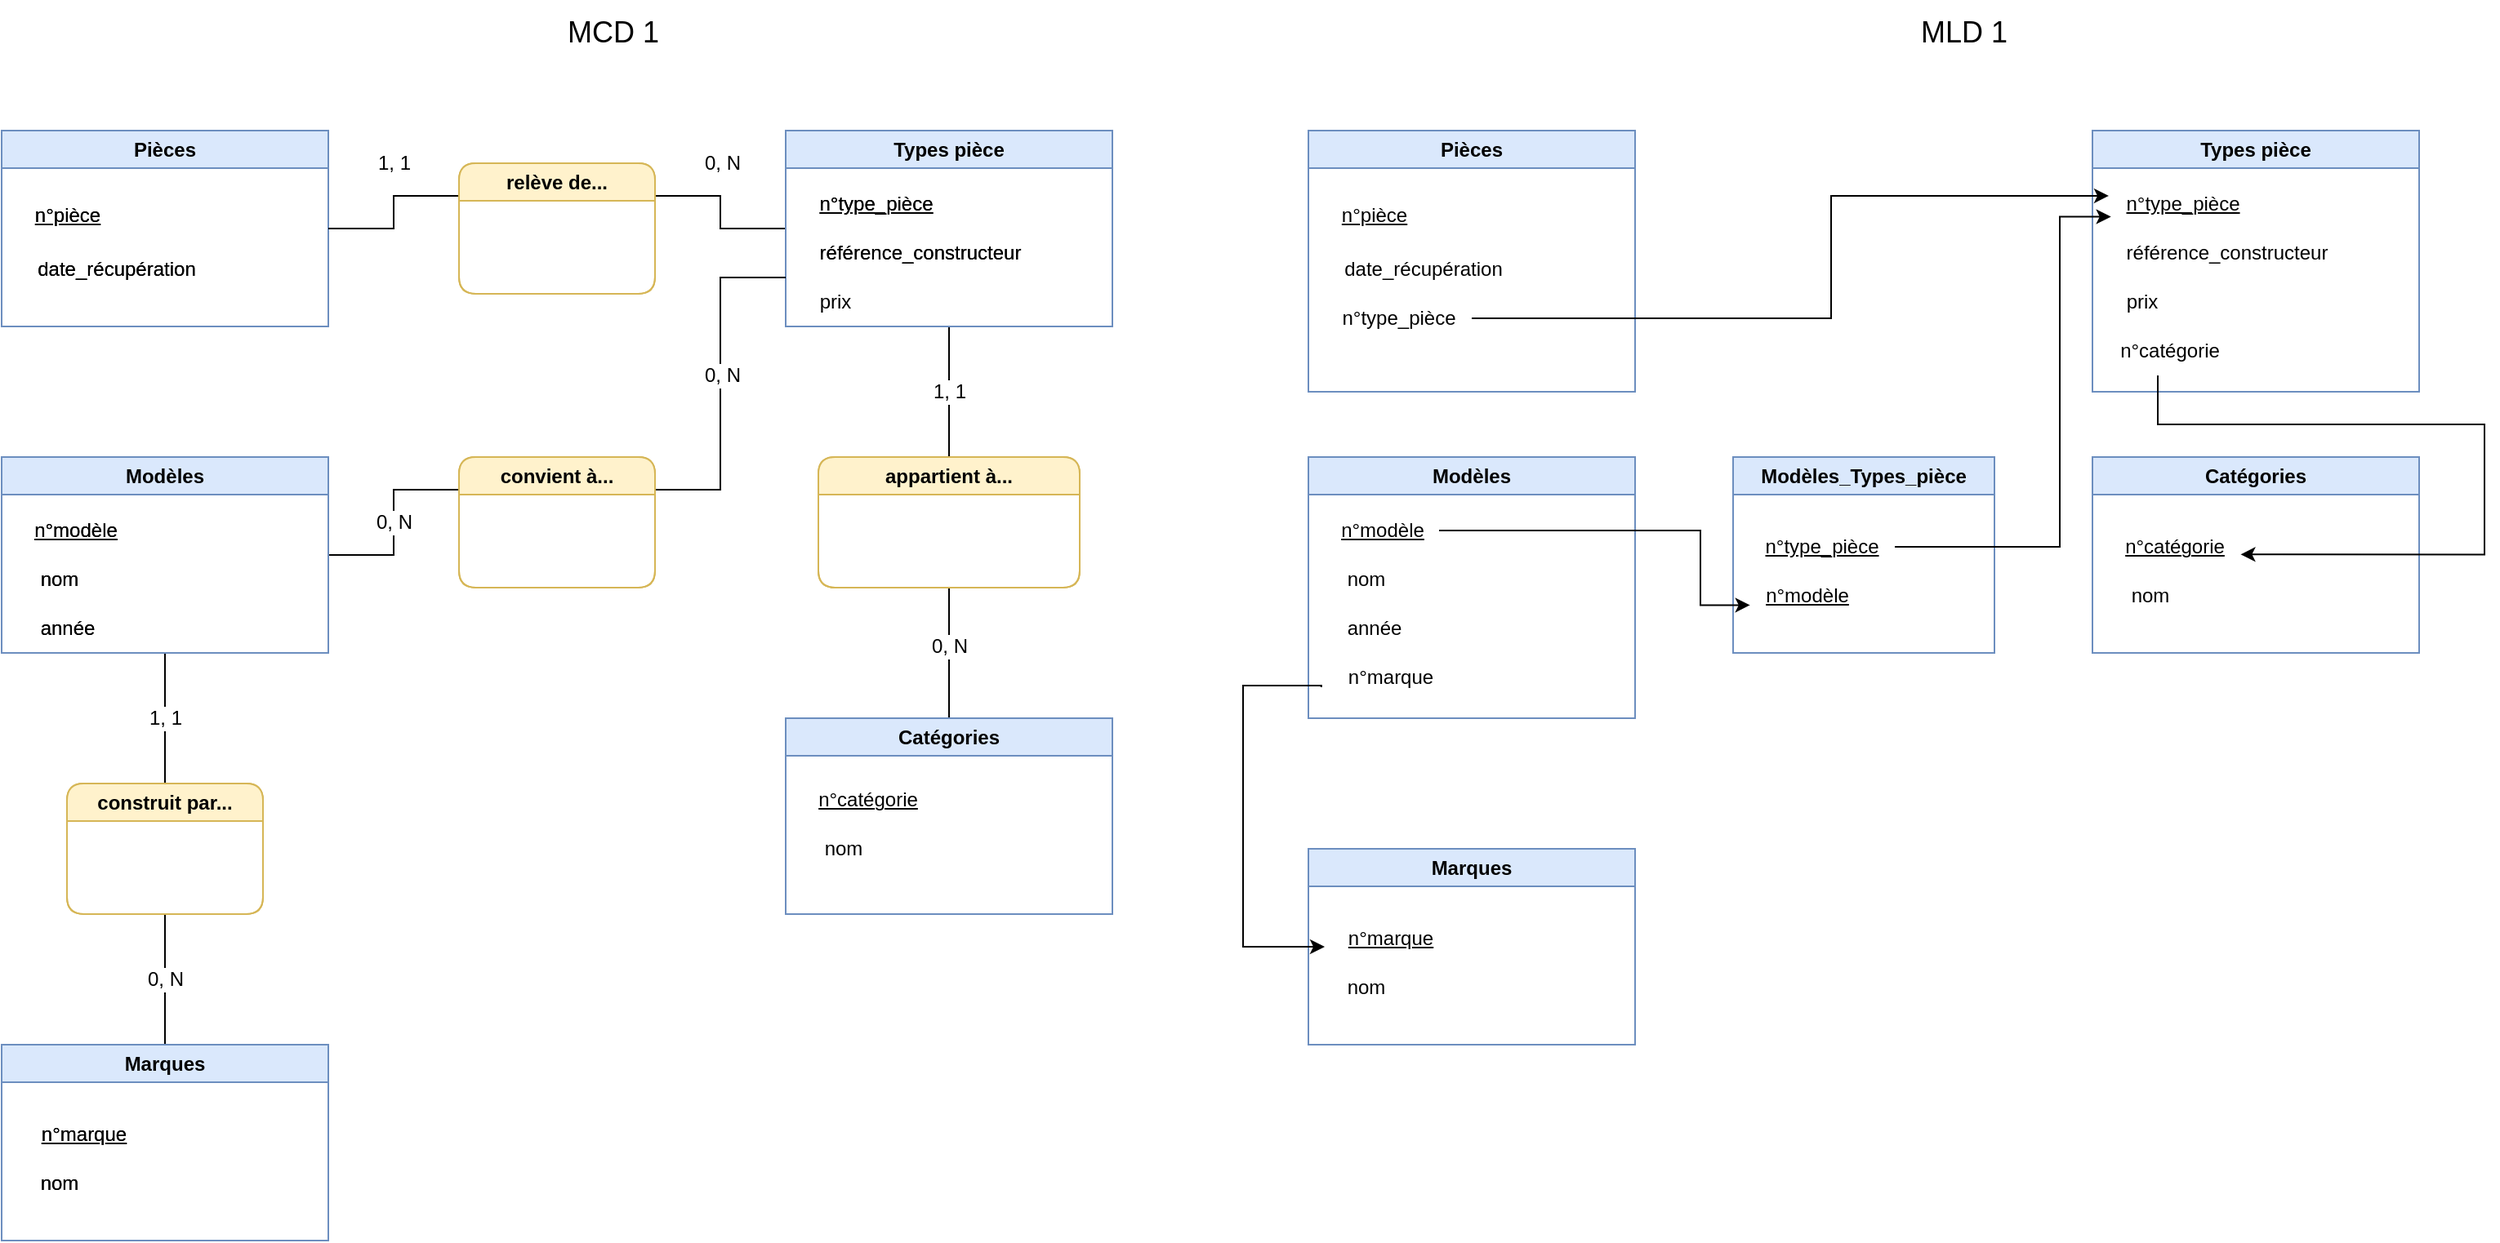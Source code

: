 <mxfile version="20.8.1" type="device"><diagram id="wQi-CcSZTAEYaDfDDdPd" name="Page-1"><mxGraphModel dx="1728" dy="930" grid="1" gridSize="10" guides="1" tooltips="1" connect="1" arrows="1" fold="1" page="1" pageScale="1" pageWidth="827" pageHeight="1169" math="0" shadow="0"><root><mxCell id="0"/><mxCell id="1" parent="0"/><mxCell id="KiW7F5-i0xaw5I_4cR1B-24" style="edgeStyle=orthogonalEdgeStyle;rounded=0;orthogonalLoop=1;jettySize=auto;html=1;entryX=0;entryY=0.25;entryDx=0;entryDy=0;fontSize=12;endArrow=none;endFill=0;" parent="1" source="KiW7F5-i0xaw5I_4cR1B-1" target="KiW7F5-i0xaw5I_4cR1B-20" edge="1"><mxGeometry relative="1" as="geometry"/></mxCell><mxCell id="KiW7F5-i0xaw5I_4cR1B-45" value="1, 1" style="edgeLabel;html=1;align=center;verticalAlign=middle;resizable=0;points=[];fontSize=12;" parent="KiW7F5-i0xaw5I_4cR1B-24" vertex="1" connectable="0"><mxGeometry x="-0.455" relative="1" as="geometry"><mxPoint x="13" y="-40" as="offset"/></mxGeometry></mxCell><mxCell id="KiW7F5-i0xaw5I_4cR1B-1" value="Pièces" style="swimlane;whiteSpace=wrap;html=1;fillColor=#dae8fc;strokeColor=#6c8ebf;" parent="1" vertex="1"><mxGeometry x="40" y="120" width="200" height="120" as="geometry"/></mxCell><mxCell id="KiW7F5-i0xaw5I_4cR1B-3" value="&lt;font style=&quot;font-size: 12px;&quot;&gt;&lt;u&gt;n°pièce&lt;/u&gt;&lt;/font&gt;" style="text;html=1;align=center;verticalAlign=middle;resizable=0;points=[];autosize=1;strokeColor=none;fillColor=none;fontSize=18;" parent="KiW7F5-i0xaw5I_4cR1B-1" vertex="1"><mxGeometry x="10" y="30" width="60" height="40" as="geometry"/></mxCell><mxCell id="KiW7F5-i0xaw5I_4cR1B-10" value="date_récupération" style="text;html=1;align=center;verticalAlign=middle;resizable=0;points=[];autosize=1;strokeColor=none;fillColor=none;fontSize=12;" parent="KiW7F5-i0xaw5I_4cR1B-1" vertex="1"><mxGeometry x="10" y="70" width="120" height="30" as="geometry"/></mxCell><mxCell id="KiW7F5-i0xaw5I_4cR1B-2" value="&lt;font style=&quot;font-size: 18px;&quot;&gt;MCD 1&lt;/font&gt;" style="text;html=1;align=center;verticalAlign=middle;resizable=0;points=[];autosize=1;strokeColor=none;fillColor=none;" parent="1" vertex="1"><mxGeometry x="374" y="40" width="80" height="40" as="geometry"/></mxCell><mxCell id="KiW7F5-i0xaw5I_4cR1B-17" style="edgeStyle=orthogonalEdgeStyle;rounded=0;orthogonalLoop=1;jettySize=auto;html=1;entryX=0.5;entryY=0;entryDx=0;entryDy=0;fontSize=12;endArrow=none;endFill=0;" parent="1" source="KiW7F5-i0xaw5I_4cR1B-4" target="KiW7F5-i0xaw5I_4cR1B-16" edge="1"><mxGeometry relative="1" as="geometry"/></mxCell><mxCell id="KiW7F5-i0xaw5I_4cR1B-47" value="1, 1" style="edgeLabel;html=1;align=center;verticalAlign=middle;resizable=0;points=[];fontSize=12;" parent="KiW7F5-i0xaw5I_4cR1B-17" vertex="1" connectable="0"><mxGeometry x="-0.302" y="3" relative="1" as="geometry"><mxPoint x="-3" y="12" as="offset"/></mxGeometry></mxCell><mxCell id="KiW7F5-i0xaw5I_4cR1B-23" style="edgeStyle=orthogonalEdgeStyle;rounded=0;orthogonalLoop=1;jettySize=auto;html=1;entryX=1;entryY=0.25;entryDx=0;entryDy=0;fontSize=12;endArrow=none;endFill=0;" parent="1" source="KiW7F5-i0xaw5I_4cR1B-4" target="KiW7F5-i0xaw5I_4cR1B-20" edge="1"><mxGeometry relative="1" as="geometry"/></mxCell><mxCell id="KiW7F5-i0xaw5I_4cR1B-46" value="0, N" style="edgeLabel;html=1;align=center;verticalAlign=middle;resizable=0;points=[];fontSize=12;" parent="KiW7F5-i0xaw5I_4cR1B-23" vertex="1" connectable="0"><mxGeometry x="0.428" y="-1" relative="1" as="geometry"><mxPoint x="12" y="-19" as="offset"/></mxGeometry></mxCell><mxCell id="KiW7F5-i0xaw5I_4cR1B-4" value="Types pièce" style="swimlane;whiteSpace=wrap;html=1;fontSize=12;fillColor=#dae8fc;strokeColor=#6c8ebf;" parent="1" vertex="1"><mxGeometry x="520" y="120" width="200" height="120" as="geometry"/></mxCell><mxCell id="KiW7F5-i0xaw5I_4cR1B-5" value="&lt;u&gt;n°type_pièce&lt;/u&gt;" style="text;html=1;align=center;verticalAlign=middle;resizable=0;points=[];autosize=1;strokeColor=none;fillColor=none;fontSize=12;" parent="KiW7F5-i0xaw5I_4cR1B-4" vertex="1"><mxGeometry x="10" y="30" width="90" height="30" as="geometry"/></mxCell><mxCell id="KiW7F5-i0xaw5I_4cR1B-19" value="référence_constructeur" style="text;html=1;align=center;verticalAlign=middle;resizable=0;points=[];autosize=1;strokeColor=none;fillColor=none;fontSize=12;" parent="KiW7F5-i0xaw5I_4cR1B-4" vertex="1"><mxGeometry x="7" y="60" width="150" height="30" as="geometry"/></mxCell><mxCell id="KiW7F5-i0xaw5I_4cR1B-18" style="edgeStyle=orthogonalEdgeStyle;rounded=0;orthogonalLoop=1;jettySize=auto;html=1;entryX=0.5;entryY=1;entryDx=0;entryDy=0;fontSize=12;endArrow=none;endFill=0;" parent="1" source="KiW7F5-i0xaw5I_4cR1B-6" target="KiW7F5-i0xaw5I_4cR1B-16" edge="1"><mxGeometry relative="1" as="geometry"/></mxCell><mxCell id="KiW7F5-i0xaw5I_4cR1B-48" value="0, N" style="edgeLabel;html=1;align=center;verticalAlign=middle;resizable=0;points=[];fontSize=12;" parent="KiW7F5-i0xaw5I_4cR1B-18" vertex="1" connectable="0"><mxGeometry x="-0.222" y="-2" relative="1" as="geometry"><mxPoint x="-2" y="-13" as="offset"/></mxGeometry></mxCell><mxCell id="KiW7F5-i0xaw5I_4cR1B-6" value="Catégories" style="swimlane;whiteSpace=wrap;html=1;fontSize=12;fillColor=#dae8fc;strokeColor=#6c8ebf;" parent="1" vertex="1"><mxGeometry x="520" y="480" width="200" height="120" as="geometry"/></mxCell><mxCell id="KiW7F5-i0xaw5I_4cR1B-7" value="&lt;u&gt;n°catégorie&lt;/u&gt;" style="text;html=1;align=center;verticalAlign=middle;resizable=0;points=[];autosize=1;strokeColor=none;fillColor=none;fontSize=12;" parent="KiW7F5-i0xaw5I_4cR1B-6" vertex="1"><mxGeometry x="10" y="35" width="80" height="30" as="geometry"/></mxCell><mxCell id="KiW7F5-i0xaw5I_4cR1B-8" value="nom" style="text;html=1;align=center;verticalAlign=middle;resizable=0;points=[];autosize=1;strokeColor=none;fillColor=none;fontSize=12;" parent="KiW7F5-i0xaw5I_4cR1B-6" vertex="1"><mxGeometry x="10" y="65" width="50" height="30" as="geometry"/></mxCell><mxCell id="KiW7F5-i0xaw5I_4cR1B-78" value="construit par..." style="swimlane;whiteSpace=wrap;html=1;rounded=1;fontSize=12;fillColor=#fff2cc;strokeColor=#d6b656;" parent="KiW7F5-i0xaw5I_4cR1B-6" vertex="1"><mxGeometry x="-440" y="40" width="120" height="80" as="geometry"/></mxCell><mxCell id="KiW7F5-i0xaw5I_4cR1B-79" value="Marques" style="swimlane;whiteSpace=wrap;html=1;rounded=0;fontSize=12;fillColor=#dae8fc;strokeColor=#6c8ebf;" parent="KiW7F5-i0xaw5I_4cR1B-6" vertex="1"><mxGeometry x="-480" y="200" width="200" height="120" as="geometry"/></mxCell><mxCell id="KiW7F5-i0xaw5I_4cR1B-80" value="&lt;u&gt;n°marque&lt;/u&gt;" style="text;html=1;align=center;verticalAlign=middle;resizable=0;points=[];autosize=1;strokeColor=none;fillColor=none;fontSize=12;rounded=0;" parent="KiW7F5-i0xaw5I_4cR1B-79" vertex="1"><mxGeometry x="10" y="40" width="80" height="30" as="geometry"/></mxCell><mxCell id="KiW7F5-i0xaw5I_4cR1B-81" value="nom" style="text;html=1;align=center;verticalAlign=middle;resizable=0;points=[];autosize=1;strokeColor=none;fillColor=none;fontSize=12;" parent="KiW7F5-i0xaw5I_4cR1B-79" vertex="1"><mxGeometry x="10" y="70" width="50" height="30" as="geometry"/></mxCell><mxCell id="KiW7F5-i0xaw5I_4cR1B-82" style="edgeStyle=orthogonalEdgeStyle;rounded=0;orthogonalLoop=1;jettySize=auto;html=1;entryX=0.5;entryY=1;entryDx=0;entryDy=0;fontSize=12;endArrow=none;endFill=0;exitX=0.5;exitY=0;exitDx=0;exitDy=0;" parent="KiW7F5-i0xaw5I_4cR1B-6" source="KiW7F5-i0xaw5I_4cR1B-79" target="KiW7F5-i0xaw5I_4cR1B-78" edge="1"><mxGeometry relative="1" as="geometry"/></mxCell><mxCell id="KiW7F5-i0xaw5I_4cR1B-83" value="0, N" style="edgeLabel;html=1;align=center;verticalAlign=middle;resizable=0;points=[];fontSize=12;" parent="KiW7F5-i0xaw5I_4cR1B-82" vertex="1" connectable="0"><mxGeometry x="0.198" relative="1" as="geometry"><mxPoint y="8" as="offset"/></mxGeometry></mxCell><mxCell id="KiW7F5-i0xaw5I_4cR1B-84" style="edgeStyle=orthogonalEdgeStyle;rounded=0;orthogonalLoop=1;jettySize=auto;html=1;entryX=0.5;entryY=0;entryDx=0;entryDy=0;fontSize=12;endArrow=none;endFill=0;exitX=0.5;exitY=1;exitDx=0;exitDy=0;" parent="KiW7F5-i0xaw5I_4cR1B-6" source="KiW7F5-i0xaw5I_4cR1B-86" target="KiW7F5-i0xaw5I_4cR1B-78" edge="1"><mxGeometry relative="1" as="geometry"><mxPoint x="-380" y="320" as="sourcePoint"/></mxGeometry></mxCell><mxCell id="KiW7F5-i0xaw5I_4cR1B-85" value="1, 1" style="edgeLabel;html=1;align=center;verticalAlign=middle;resizable=0;points=[];fontSize=12;" parent="KiW7F5-i0xaw5I_4cR1B-84" vertex="1" connectable="0"><mxGeometry x="-0.319" relative="1" as="geometry"><mxPoint y="13" as="offset"/></mxGeometry></mxCell><mxCell id="KiW7F5-i0xaw5I_4cR1B-86" value="Modèles" style="swimlane;whiteSpace=wrap;html=1;rounded=0;fontSize=12;fillColor=#dae8fc;strokeColor=#6c8ebf;" parent="KiW7F5-i0xaw5I_4cR1B-6" vertex="1"><mxGeometry x="-480" y="-160" width="200" height="120" as="geometry"/></mxCell><mxCell id="KiW7F5-i0xaw5I_4cR1B-87" value="&lt;u&gt;n°modèle&lt;/u&gt;" style="text;html=1;align=center;verticalAlign=middle;resizable=0;points=[];autosize=1;strokeColor=none;fillColor=none;fontSize=12;" parent="KiW7F5-i0xaw5I_4cR1B-86" vertex="1"><mxGeometry x="10" y="30" width="70" height="30" as="geometry"/></mxCell><mxCell id="KiW7F5-i0xaw5I_4cR1B-88" value="nom" style="text;html=1;align=center;verticalAlign=middle;resizable=0;points=[];autosize=1;strokeColor=none;fillColor=none;fontSize=12;" parent="KiW7F5-i0xaw5I_4cR1B-86" vertex="1"><mxGeometry x="10" y="60" width="50" height="30" as="geometry"/></mxCell><mxCell id="KiW7F5-i0xaw5I_4cR1B-89" value="année" style="text;html=1;align=center;verticalAlign=middle;resizable=0;points=[];autosize=1;strokeColor=none;fillColor=none;fontSize=12;" parent="KiW7F5-i0xaw5I_4cR1B-86" vertex="1"><mxGeometry x="10" y="90" width="60" height="30" as="geometry"/></mxCell><mxCell id="KiW7F5-i0xaw5I_4cR1B-90" value="Pièces" style="swimlane;whiteSpace=wrap;html=1;fillColor=#dae8fc;strokeColor=#6c8ebf;" parent="KiW7F5-i0xaw5I_4cR1B-6" vertex="1"><mxGeometry x="-480" y="-360" width="200" height="120" as="geometry"/></mxCell><mxCell id="KiW7F5-i0xaw5I_4cR1B-91" value="&lt;font style=&quot;font-size: 12px;&quot;&gt;&lt;u&gt;n°pièce&lt;/u&gt;&lt;/font&gt;" style="text;html=1;align=center;verticalAlign=middle;resizable=0;points=[];autosize=1;strokeColor=none;fillColor=none;fontSize=18;" parent="KiW7F5-i0xaw5I_4cR1B-90" vertex="1"><mxGeometry x="10" y="30" width="60" height="40" as="geometry"/></mxCell><mxCell id="KiW7F5-i0xaw5I_4cR1B-92" value="date_récupération" style="text;html=1;align=center;verticalAlign=middle;resizable=0;points=[];autosize=1;strokeColor=none;fillColor=none;fontSize=12;" parent="KiW7F5-i0xaw5I_4cR1B-90" vertex="1"><mxGeometry x="10" y="70" width="120" height="30" as="geometry"/></mxCell><mxCell id="KiW7F5-i0xaw5I_4cR1B-93" style="edgeStyle=orthogonalEdgeStyle;rounded=0;orthogonalLoop=1;jettySize=auto;html=1;entryX=0;entryY=0.25;entryDx=0;entryDy=0;fontSize=12;endArrow=none;endFill=0;" parent="KiW7F5-i0xaw5I_4cR1B-6" source="KiW7F5-i0xaw5I_4cR1B-90" target="KiW7F5-i0xaw5I_4cR1B-95" edge="1"><mxGeometry relative="1" as="geometry"/></mxCell><mxCell id="KiW7F5-i0xaw5I_4cR1B-94" value="1, 1" style="edgeLabel;html=1;align=center;verticalAlign=middle;resizable=0;points=[];fontSize=12;" parent="KiW7F5-i0xaw5I_4cR1B-93" vertex="1" connectable="0"><mxGeometry x="-0.455" relative="1" as="geometry"><mxPoint x="13" y="-40" as="offset"/></mxGeometry></mxCell><mxCell id="KiW7F5-i0xaw5I_4cR1B-95" value="relève de..." style="swimlane;whiteSpace=wrap;html=1;rounded=1;fontSize=12;fillColor=#fff2cc;strokeColor=#d6b656;" parent="KiW7F5-i0xaw5I_4cR1B-6" vertex="1"><mxGeometry x="-200" y="-340" width="120" height="80" as="geometry"/></mxCell><mxCell id="KiW7F5-i0xaw5I_4cR1B-96" value="convient à..." style="swimlane;whiteSpace=wrap;html=1;rounded=1;fontSize=12;fillColor=#fff2cc;strokeColor=#d6b656;" parent="KiW7F5-i0xaw5I_4cR1B-6" vertex="1"><mxGeometry x="-200" y="-160" width="120" height="80" as="geometry"/></mxCell><mxCell id="KiW7F5-i0xaw5I_4cR1B-97" style="edgeStyle=orthogonalEdgeStyle;rounded=0;orthogonalLoop=1;jettySize=auto;html=1;entryX=0;entryY=0.25;entryDx=0;entryDy=0;fontSize=12;endArrow=none;endFill=0;" parent="KiW7F5-i0xaw5I_4cR1B-6" source="KiW7F5-i0xaw5I_4cR1B-86" target="KiW7F5-i0xaw5I_4cR1B-96" edge="1"><mxGeometry relative="1" as="geometry"/></mxCell><mxCell id="KiW7F5-i0xaw5I_4cR1B-98" value="0, N" style="edgeLabel;html=1;align=center;verticalAlign=middle;resizable=0;points=[];fontSize=12;" parent="KiW7F5-i0xaw5I_4cR1B-97" vertex="1" connectable="0"><mxGeometry x="-0.333" y="-2" relative="1" as="geometry"><mxPoint x="-2" y="-20" as="offset"/></mxGeometry></mxCell><mxCell id="KiW7F5-i0xaw5I_4cR1B-99" style="edgeStyle=orthogonalEdgeStyle;rounded=0;orthogonalLoop=1;jettySize=auto;html=1;exitX=1;exitY=0.25;exitDx=0;exitDy=0;entryX=0;entryY=0.75;entryDx=0;entryDy=0;fontSize=12;endArrow=none;endFill=0;" parent="KiW7F5-i0xaw5I_4cR1B-6" source="KiW7F5-i0xaw5I_4cR1B-96" target="KiW7F5-i0xaw5I_4cR1B-103" edge="1"><mxGeometry relative="1" as="geometry"/></mxCell><mxCell id="KiW7F5-i0xaw5I_4cR1B-100" value="0, N" style="edgeLabel;html=1;align=center;verticalAlign=middle;resizable=0;points=[];fontSize=12;" parent="KiW7F5-i0xaw5I_4cR1B-99" vertex="1" connectable="0"><mxGeometry x="0.107" y="-1" relative="1" as="geometry"><mxPoint y="6" as="offset"/></mxGeometry></mxCell><mxCell id="KiW7F5-i0xaw5I_4cR1B-101" style="edgeStyle=orthogonalEdgeStyle;rounded=0;orthogonalLoop=1;jettySize=auto;html=1;entryX=1;entryY=0.25;entryDx=0;entryDy=0;fontSize=12;endArrow=none;endFill=0;" parent="KiW7F5-i0xaw5I_4cR1B-6" source="KiW7F5-i0xaw5I_4cR1B-103" target="KiW7F5-i0xaw5I_4cR1B-95" edge="1"><mxGeometry relative="1" as="geometry"/></mxCell><mxCell id="KiW7F5-i0xaw5I_4cR1B-102" value="0, N" style="edgeLabel;html=1;align=center;verticalAlign=middle;resizable=0;points=[];fontSize=12;" parent="KiW7F5-i0xaw5I_4cR1B-101" vertex="1" connectable="0"><mxGeometry x="0.428" y="-1" relative="1" as="geometry"><mxPoint x="12" y="-19" as="offset"/></mxGeometry></mxCell><mxCell id="KiW7F5-i0xaw5I_4cR1B-103" value="Types pièce" style="swimlane;whiteSpace=wrap;html=1;fontSize=12;fillColor=#dae8fc;strokeColor=#6c8ebf;" parent="KiW7F5-i0xaw5I_4cR1B-6" vertex="1"><mxGeometry y="-360" width="200" height="120" as="geometry"/></mxCell><mxCell id="KiW7F5-i0xaw5I_4cR1B-104" value="&lt;u&gt;n°type_pièce&lt;/u&gt;" style="text;html=1;align=center;verticalAlign=middle;resizable=0;points=[];autosize=1;strokeColor=none;fillColor=none;fontSize=12;" parent="KiW7F5-i0xaw5I_4cR1B-103" vertex="1"><mxGeometry x="10" y="30" width="90" height="30" as="geometry"/></mxCell><mxCell id="KiW7F5-i0xaw5I_4cR1B-106" value="référence_constructeur" style="text;html=1;align=center;verticalAlign=middle;resizable=0;points=[];autosize=1;strokeColor=none;fillColor=none;fontSize=12;" parent="KiW7F5-i0xaw5I_4cR1B-103" vertex="1"><mxGeometry x="7" y="60" width="150" height="30" as="geometry"/></mxCell><mxCell id="KiW7F5-i0xaw5I_4cR1B-105" value="prix" style="text;html=1;align=center;verticalAlign=middle;resizable=0;points=[];autosize=1;strokeColor=none;fillColor=none;fontSize=12;" parent="KiW7F5-i0xaw5I_4cR1B-103" vertex="1"><mxGeometry x="10" y="90" width="40" height="30" as="geometry"/></mxCell><mxCell id="KiW7F5-i0xaw5I_4cR1B-107" value="appartient à..." style="swimlane;whiteSpace=wrap;html=1;fontSize=12;fillColor=#fff2cc;strokeColor=#d6b656;startSize=23;rounded=1;" parent="KiW7F5-i0xaw5I_4cR1B-6" vertex="1"><mxGeometry x="20" y="-160" width="160" height="80" as="geometry"/></mxCell><mxCell id="KiW7F5-i0xaw5I_4cR1B-16" value="appartient à..." style="swimlane;whiteSpace=wrap;html=1;fontSize=12;fillColor=#fff2cc;strokeColor=#d6b656;startSize=23;rounded=1;" parent="1" vertex="1"><mxGeometry x="540" y="320" width="160" height="80" as="geometry"/></mxCell><mxCell id="KiW7F5-i0xaw5I_4cR1B-20" value="relève de..." style="swimlane;whiteSpace=wrap;html=1;rounded=1;fontSize=12;fillColor=#fff2cc;strokeColor=#d6b656;" parent="1" vertex="1"><mxGeometry x="320" y="140" width="120" height="80" as="geometry"/></mxCell><mxCell id="KiW7F5-i0xaw5I_4cR1B-36" style="edgeStyle=orthogonalEdgeStyle;rounded=0;orthogonalLoop=1;jettySize=auto;html=1;entryX=0.5;entryY=0;entryDx=0;entryDy=0;fontSize=12;endArrow=none;endFill=0;exitX=0.5;exitY=1;exitDx=0;exitDy=0;" parent="1" source="KiW7F5-i0xaw5I_4cR1B-25" target="KiW7F5-i0xaw5I_4cR1B-33" edge="1"><mxGeometry relative="1" as="geometry"><mxPoint x="140" y="800" as="sourcePoint"/></mxGeometry></mxCell><mxCell id="KiW7F5-i0xaw5I_4cR1B-44" value="1, 1" style="edgeLabel;html=1;align=center;verticalAlign=middle;resizable=0;points=[];fontSize=12;" parent="KiW7F5-i0xaw5I_4cR1B-36" vertex="1" connectable="0"><mxGeometry x="-0.319" relative="1" as="geometry"><mxPoint y="13" as="offset"/></mxGeometry></mxCell><mxCell id="KiW7F5-i0xaw5I_4cR1B-41" style="edgeStyle=orthogonalEdgeStyle;rounded=0;orthogonalLoop=1;jettySize=auto;html=1;entryX=0;entryY=0.25;entryDx=0;entryDy=0;fontSize=12;endArrow=none;endFill=0;" parent="1" source="KiW7F5-i0xaw5I_4cR1B-25" target="KiW7F5-i0xaw5I_4cR1B-40" edge="1"><mxGeometry relative="1" as="geometry"/></mxCell><mxCell id="KiW7F5-i0xaw5I_4cR1B-50" value="0, N" style="edgeLabel;html=1;align=center;verticalAlign=middle;resizable=0;points=[];fontSize=12;" parent="KiW7F5-i0xaw5I_4cR1B-41" vertex="1" connectable="0"><mxGeometry x="-0.333" y="-2" relative="1" as="geometry"><mxPoint x="-2" y="-20" as="offset"/></mxGeometry></mxCell><mxCell id="KiW7F5-i0xaw5I_4cR1B-25" value="Modèles" style="swimlane;whiteSpace=wrap;html=1;rounded=0;fontSize=12;fillColor=#dae8fc;strokeColor=#6c8ebf;" parent="1" vertex="1"><mxGeometry x="40" y="320" width="200" height="120" as="geometry"/></mxCell><mxCell id="KiW7F5-i0xaw5I_4cR1B-26" value="&lt;u&gt;n°modèle&lt;/u&gt;" style="text;html=1;align=center;verticalAlign=middle;resizable=0;points=[];autosize=1;strokeColor=none;fillColor=none;fontSize=12;" parent="KiW7F5-i0xaw5I_4cR1B-25" vertex="1"><mxGeometry x="10" y="30" width="70" height="30" as="geometry"/></mxCell><mxCell id="KiW7F5-i0xaw5I_4cR1B-27" value="nom" style="text;html=1;align=center;verticalAlign=middle;resizable=0;points=[];autosize=1;strokeColor=none;fillColor=none;fontSize=12;" parent="KiW7F5-i0xaw5I_4cR1B-25" vertex="1"><mxGeometry x="10" y="60" width="50" height="30" as="geometry"/></mxCell><mxCell id="KiW7F5-i0xaw5I_4cR1B-28" value="année" style="text;html=1;align=center;verticalAlign=middle;resizable=0;points=[];autosize=1;strokeColor=none;fillColor=none;fontSize=12;" parent="KiW7F5-i0xaw5I_4cR1B-25" vertex="1"><mxGeometry x="10" y="90" width="60" height="30" as="geometry"/></mxCell><mxCell id="KiW7F5-i0xaw5I_4cR1B-34" style="edgeStyle=orthogonalEdgeStyle;rounded=0;orthogonalLoop=1;jettySize=auto;html=1;entryX=0.5;entryY=1;entryDx=0;entryDy=0;fontSize=12;endArrow=none;endFill=0;exitX=0.5;exitY=0;exitDx=0;exitDy=0;" parent="1" source="KiW7F5-i0xaw5I_4cR1B-29" target="KiW7F5-i0xaw5I_4cR1B-33" edge="1"><mxGeometry relative="1" as="geometry"/></mxCell><mxCell id="KiW7F5-i0xaw5I_4cR1B-43" value="0, N" style="edgeLabel;html=1;align=center;verticalAlign=middle;resizable=0;points=[];fontSize=12;" parent="KiW7F5-i0xaw5I_4cR1B-34" vertex="1" connectable="0"><mxGeometry x="0.198" relative="1" as="geometry"><mxPoint y="8" as="offset"/></mxGeometry></mxCell><mxCell id="KiW7F5-i0xaw5I_4cR1B-29" value="Marques" style="swimlane;whiteSpace=wrap;html=1;rounded=0;fontSize=12;fillColor=#dae8fc;strokeColor=#6c8ebf;" parent="1" vertex="1"><mxGeometry x="40" y="680" width="200" height="120" as="geometry"/></mxCell><mxCell id="KiW7F5-i0xaw5I_4cR1B-30" value="&lt;u&gt;n°marque&lt;/u&gt;" style="text;html=1;align=center;verticalAlign=middle;resizable=0;points=[];autosize=1;strokeColor=none;fillColor=none;fontSize=12;rounded=0;" parent="KiW7F5-i0xaw5I_4cR1B-29" vertex="1"><mxGeometry x="10" y="40" width="80" height="30" as="geometry"/></mxCell><mxCell id="KiW7F5-i0xaw5I_4cR1B-32" value="nom" style="text;html=1;align=center;verticalAlign=middle;resizable=0;points=[];autosize=1;strokeColor=none;fillColor=none;fontSize=12;" parent="KiW7F5-i0xaw5I_4cR1B-29" vertex="1"><mxGeometry x="10" y="70" width="50" height="30" as="geometry"/></mxCell><mxCell id="KiW7F5-i0xaw5I_4cR1B-33" value="construit par..." style="swimlane;whiteSpace=wrap;html=1;rounded=1;fontSize=12;fillColor=#fff2cc;strokeColor=#d6b656;" parent="1" vertex="1"><mxGeometry x="80" y="520" width="120" height="80" as="geometry"/></mxCell><mxCell id="KiW7F5-i0xaw5I_4cR1B-42" style="edgeStyle=orthogonalEdgeStyle;rounded=0;orthogonalLoop=1;jettySize=auto;html=1;exitX=1;exitY=0.25;exitDx=0;exitDy=0;entryX=0;entryY=0.75;entryDx=0;entryDy=0;fontSize=12;endArrow=none;endFill=0;" parent="1" source="KiW7F5-i0xaw5I_4cR1B-40" target="KiW7F5-i0xaw5I_4cR1B-4" edge="1"><mxGeometry relative="1" as="geometry"/></mxCell><mxCell id="KiW7F5-i0xaw5I_4cR1B-49" value="0, N" style="edgeLabel;html=1;align=center;verticalAlign=middle;resizable=0;points=[];fontSize=12;" parent="KiW7F5-i0xaw5I_4cR1B-42" vertex="1" connectable="0"><mxGeometry x="0.107" y="-1" relative="1" as="geometry"><mxPoint y="6" as="offset"/></mxGeometry></mxCell><mxCell id="KiW7F5-i0xaw5I_4cR1B-40" value="convient à..." style="swimlane;whiteSpace=wrap;html=1;rounded=1;fontSize=12;fillColor=#fff2cc;strokeColor=#d6b656;" parent="1" vertex="1"><mxGeometry x="320" y="320" width="120" height="80" as="geometry"/></mxCell><mxCell id="KiW7F5-i0xaw5I_4cR1B-109" value="Marques" style="swimlane;whiteSpace=wrap;html=1;rounded=0;fontSize=12;fillColor=#dae8fc;strokeColor=#6c8ebf;" parent="1" vertex="1"><mxGeometry x="840" y="560" width="200" height="120" as="geometry"/></mxCell><mxCell id="KiW7F5-i0xaw5I_4cR1B-110" value="&lt;u&gt;n°marque&lt;/u&gt;" style="text;html=1;align=center;verticalAlign=middle;resizable=0;points=[];autosize=1;strokeColor=none;fillColor=none;fontSize=12;rounded=0;" parent="KiW7F5-i0xaw5I_4cR1B-109" vertex="1"><mxGeometry x="10" y="40" width="80" height="30" as="geometry"/></mxCell><mxCell id="KiW7F5-i0xaw5I_4cR1B-111" value="nom" style="text;html=1;align=center;verticalAlign=middle;resizable=0;points=[];autosize=1;strokeColor=none;fillColor=none;fontSize=12;" parent="KiW7F5-i0xaw5I_4cR1B-109" vertex="1"><mxGeometry x="10" y="70" width="50" height="30" as="geometry"/></mxCell><mxCell id="KiW7F5-i0xaw5I_4cR1B-116" value="Modèles" style="swimlane;whiteSpace=wrap;html=1;rounded=0;fontSize=12;fillColor=#dae8fc;strokeColor=#6c8ebf;" parent="1" vertex="1"><mxGeometry x="840" y="320" width="200" height="160" as="geometry"/></mxCell><mxCell id="KiW7F5-i0xaw5I_4cR1B-117" value="&lt;u&gt;n°modèle&lt;/u&gt;" style="text;html=1;align=center;verticalAlign=middle;resizable=0;points=[];autosize=1;strokeColor=none;fillColor=none;fontSize=12;" parent="KiW7F5-i0xaw5I_4cR1B-116" vertex="1"><mxGeometry x="10" y="30" width="70" height="30" as="geometry"/></mxCell><mxCell id="KiW7F5-i0xaw5I_4cR1B-118" value="nom" style="text;html=1;align=center;verticalAlign=middle;resizable=0;points=[];autosize=1;strokeColor=none;fillColor=none;fontSize=12;" parent="KiW7F5-i0xaw5I_4cR1B-116" vertex="1"><mxGeometry x="10" y="60" width="50" height="30" as="geometry"/></mxCell><mxCell id="KiW7F5-i0xaw5I_4cR1B-119" value="année" style="text;html=1;align=center;verticalAlign=middle;resizable=0;points=[];autosize=1;strokeColor=none;fillColor=none;fontSize=12;" parent="KiW7F5-i0xaw5I_4cR1B-116" vertex="1"><mxGeometry x="10" y="90" width="60" height="30" as="geometry"/></mxCell><mxCell id="KiW7F5-i0xaw5I_4cR1B-244" value="n°marque" style="text;html=1;align=center;verticalAlign=middle;resizable=0;points=[];autosize=1;strokeColor=none;fillColor=none;fontSize=12;" parent="KiW7F5-i0xaw5I_4cR1B-116" vertex="1"><mxGeometry x="10" y="120" width="80" height="30" as="geometry"/></mxCell><mxCell id="KiW7F5-i0xaw5I_4cR1B-120" value="Pièces" style="swimlane;whiteSpace=wrap;html=1;fillColor=#dae8fc;strokeColor=#6c8ebf;" parent="1" vertex="1"><mxGeometry x="840" y="120" width="200" height="160" as="geometry"/></mxCell><mxCell id="KiW7F5-i0xaw5I_4cR1B-121" value="&lt;font style=&quot;font-size: 12px;&quot;&gt;&lt;u&gt;n°pièce&lt;/u&gt;&lt;/font&gt;" style="text;html=1;align=center;verticalAlign=middle;resizable=0;points=[];autosize=1;strokeColor=none;fillColor=none;fontSize=18;" parent="KiW7F5-i0xaw5I_4cR1B-120" vertex="1"><mxGeometry x="10" y="30" width="60" height="40" as="geometry"/></mxCell><mxCell id="KiW7F5-i0xaw5I_4cR1B-122" value="date_récupération" style="text;html=1;align=center;verticalAlign=middle;resizable=0;points=[];autosize=1;strokeColor=none;fillColor=none;fontSize=12;" parent="KiW7F5-i0xaw5I_4cR1B-120" vertex="1"><mxGeometry x="10" y="70" width="120" height="30" as="geometry"/></mxCell><mxCell id="KiW7F5-i0xaw5I_4cR1B-248" value="n°type_pièce" style="text;html=1;align=center;verticalAlign=middle;resizable=0;points=[];autosize=1;strokeColor=none;fillColor=none;fontSize=12;" parent="KiW7F5-i0xaw5I_4cR1B-120" vertex="1"><mxGeometry x="10" y="100" width="90" height="30" as="geometry"/></mxCell><mxCell id="KiW7F5-i0xaw5I_4cR1B-126" value="Modèles_Types_pièce" style="swimlane;whiteSpace=wrap;html=1;rounded=0;fontSize=12;fillColor=#dae8fc;strokeColor=#6c8ebf;" parent="1" vertex="1"><mxGeometry x="1100" y="320" width="160" height="120" as="geometry"/></mxCell><mxCell id="KiW7F5-i0xaw5I_4cR1B-251" value="&lt;u&gt;n°type_pièce&lt;/u&gt;" style="text;html=1;align=center;verticalAlign=middle;resizable=0;points=[];autosize=1;strokeColor=none;fillColor=none;fontSize=12;" parent="KiW7F5-i0xaw5I_4cR1B-126" vertex="1"><mxGeometry x="9" y="40" width="90" height="30" as="geometry"/></mxCell><mxCell id="KiW7F5-i0xaw5I_4cR1B-252" value="&lt;u&gt;n°modèle&lt;/u&gt;" style="text;html=1;align=center;verticalAlign=middle;resizable=0;points=[];autosize=1;strokeColor=none;fillColor=none;fontSize=12;" parent="KiW7F5-i0xaw5I_4cR1B-126" vertex="1"><mxGeometry x="10" y="70" width="70" height="30" as="geometry"/></mxCell><mxCell id="KiW7F5-i0xaw5I_4cR1B-133" value="Types pièce" style="swimlane;whiteSpace=wrap;html=1;fontSize=12;fillColor=#dae8fc;strokeColor=#6c8ebf;" parent="1" vertex="1"><mxGeometry x="1320" y="120" width="200" height="160" as="geometry"/></mxCell><mxCell id="KiW7F5-i0xaw5I_4cR1B-134" value="&lt;u&gt;n°type_pièce&lt;/u&gt;" style="text;html=1;align=center;verticalAlign=middle;resizable=0;points=[];autosize=1;strokeColor=none;fillColor=none;fontSize=12;" parent="KiW7F5-i0xaw5I_4cR1B-133" vertex="1"><mxGeometry x="10" y="30" width="90" height="30" as="geometry"/></mxCell><mxCell id="KiW7F5-i0xaw5I_4cR1B-136" value="référence_constructeur" style="text;html=1;align=center;verticalAlign=middle;resizable=0;points=[];autosize=1;strokeColor=none;fillColor=none;fontSize=12;" parent="KiW7F5-i0xaw5I_4cR1B-133" vertex="1"><mxGeometry x="7" y="60" width="150" height="30" as="geometry"/></mxCell><mxCell id="KiW7F5-i0xaw5I_4cR1B-246" value="n°catégorie" style="text;html=1;align=center;verticalAlign=middle;resizable=0;points=[];autosize=1;strokeColor=none;fillColor=none;fontSize=12;" parent="KiW7F5-i0xaw5I_4cR1B-133" vertex="1"><mxGeometry x="7" y="120" width="80" height="30" as="geometry"/></mxCell><mxCell id="KiW7F5-i0xaw5I_4cR1B-135" value="prix" style="text;html=1;align=center;verticalAlign=middle;resizable=0;points=[];autosize=1;strokeColor=none;fillColor=none;fontSize=12;" parent="KiW7F5-i0xaw5I_4cR1B-133" vertex="1"><mxGeometry x="10" y="90" width="40" height="30" as="geometry"/></mxCell><mxCell id="KiW7F5-i0xaw5I_4cR1B-242" value="&lt;font style=&quot;font-size: 18px;&quot;&gt;MLD 1&lt;/font&gt;" style="text;html=1;align=center;verticalAlign=middle;resizable=0;points=[];autosize=1;strokeColor=none;fillColor=none;" parent="1" vertex="1"><mxGeometry x="1201" y="40" width="80" height="40" as="geometry"/></mxCell><mxCell id="KiW7F5-i0xaw5I_4cR1B-239" value="Catégories" style="swimlane;whiteSpace=wrap;html=1;rounded=0;fontSize=12;fillColor=#dae8fc;strokeColor=#6c8ebf;" parent="1" vertex="1"><mxGeometry x="1320" y="320" width="200" height="120" as="geometry"/></mxCell><mxCell id="KiW7F5-i0xaw5I_4cR1B-240" value="&lt;u&gt;n°catégorie&lt;/u&gt;" style="text;html=1;align=center;verticalAlign=middle;resizable=0;points=[];autosize=1;strokeColor=none;fillColor=none;fontSize=12;rounded=0;" parent="KiW7F5-i0xaw5I_4cR1B-239" vertex="1"><mxGeometry x="10" y="40" width="80" height="30" as="geometry"/></mxCell><mxCell id="KiW7F5-i0xaw5I_4cR1B-241" value="nom" style="text;html=1;align=center;verticalAlign=middle;resizable=0;points=[];autosize=1;strokeColor=none;fillColor=none;fontSize=12;" parent="KiW7F5-i0xaw5I_4cR1B-239" vertex="1"><mxGeometry x="10" y="70" width="50" height="30" as="geometry"/></mxCell><mxCell id="KiW7F5-i0xaw5I_4cR1B-245" style="edgeStyle=orthogonalEdgeStyle;rounded=0;orthogonalLoop=1;jettySize=auto;html=1;entryX=0;entryY=0.667;entryDx=0;entryDy=0;entryPerimeter=0;fontSize=12;endArrow=classic;endFill=1;exitX=-0.026;exitY=0.701;exitDx=0;exitDy=0;exitPerimeter=0;" parent="1" source="KiW7F5-i0xaw5I_4cR1B-244" target="KiW7F5-i0xaw5I_4cR1B-110" edge="1"><mxGeometry relative="1" as="geometry"><Array as="points"><mxPoint x="848" y="460"/><mxPoint x="800" y="460"/><mxPoint x="800" y="620"/></Array></mxGeometry></mxCell><mxCell id="KiW7F5-i0xaw5I_4cR1B-247" style="edgeStyle=orthogonalEdgeStyle;rounded=0;orthogonalLoop=1;jettySize=auto;html=1;entryX=1.009;entryY=0.655;entryDx=0;entryDy=0;entryPerimeter=0;fontSize=12;endArrow=classic;endFill=1;" parent="1" source="KiW7F5-i0xaw5I_4cR1B-246" target="KiW7F5-i0xaw5I_4cR1B-240" edge="1"><mxGeometry relative="1" as="geometry"><Array as="points"><mxPoint x="1360" y="300"/><mxPoint x="1560" y="300"/><mxPoint x="1560" y="380"/></Array></mxGeometry></mxCell><mxCell id="KiW7F5-i0xaw5I_4cR1B-249" style="edgeStyle=orthogonalEdgeStyle;rounded=0;orthogonalLoop=1;jettySize=auto;html=1;entryX=0;entryY=0.333;entryDx=0;entryDy=0;entryPerimeter=0;fontSize=12;endArrow=classic;endFill=1;" parent="1" source="KiW7F5-i0xaw5I_4cR1B-248" target="KiW7F5-i0xaw5I_4cR1B-134" edge="1"><mxGeometry relative="1" as="geometry"><Array as="points"><mxPoint x="1160" y="235"/><mxPoint x="1160" y="160"/></Array></mxGeometry></mxCell><mxCell id="KiW7F5-i0xaw5I_4cR1B-253" style="edgeStyle=orthogonalEdgeStyle;rounded=0;orthogonalLoop=1;jettySize=auto;html=1;entryX=0.005;entryY=0.69;entryDx=0;entryDy=0;entryPerimeter=0;fontSize=12;endArrow=classic;endFill=1;" parent="1" source="KiW7F5-i0xaw5I_4cR1B-117" target="KiW7F5-i0xaw5I_4cR1B-252" edge="1"><mxGeometry relative="1" as="geometry"><Array as="points"><mxPoint x="1080" y="365"/><mxPoint x="1080" y="411"/></Array></mxGeometry></mxCell><mxCell id="KiW7F5-i0xaw5I_4cR1B-254" style="edgeStyle=orthogonalEdgeStyle;rounded=0;orthogonalLoop=1;jettySize=auto;html=1;entryX=0.015;entryY=0.759;entryDx=0;entryDy=0;entryPerimeter=0;fontSize=12;endArrow=classic;endFill=1;" parent="1" source="KiW7F5-i0xaw5I_4cR1B-251" target="KiW7F5-i0xaw5I_4cR1B-134" edge="1"><mxGeometry relative="1" as="geometry"><Array as="points"><mxPoint x="1300" y="375"/><mxPoint x="1300" y="173"/></Array></mxGeometry></mxCell></root></mxGraphModel></diagram></mxfile>